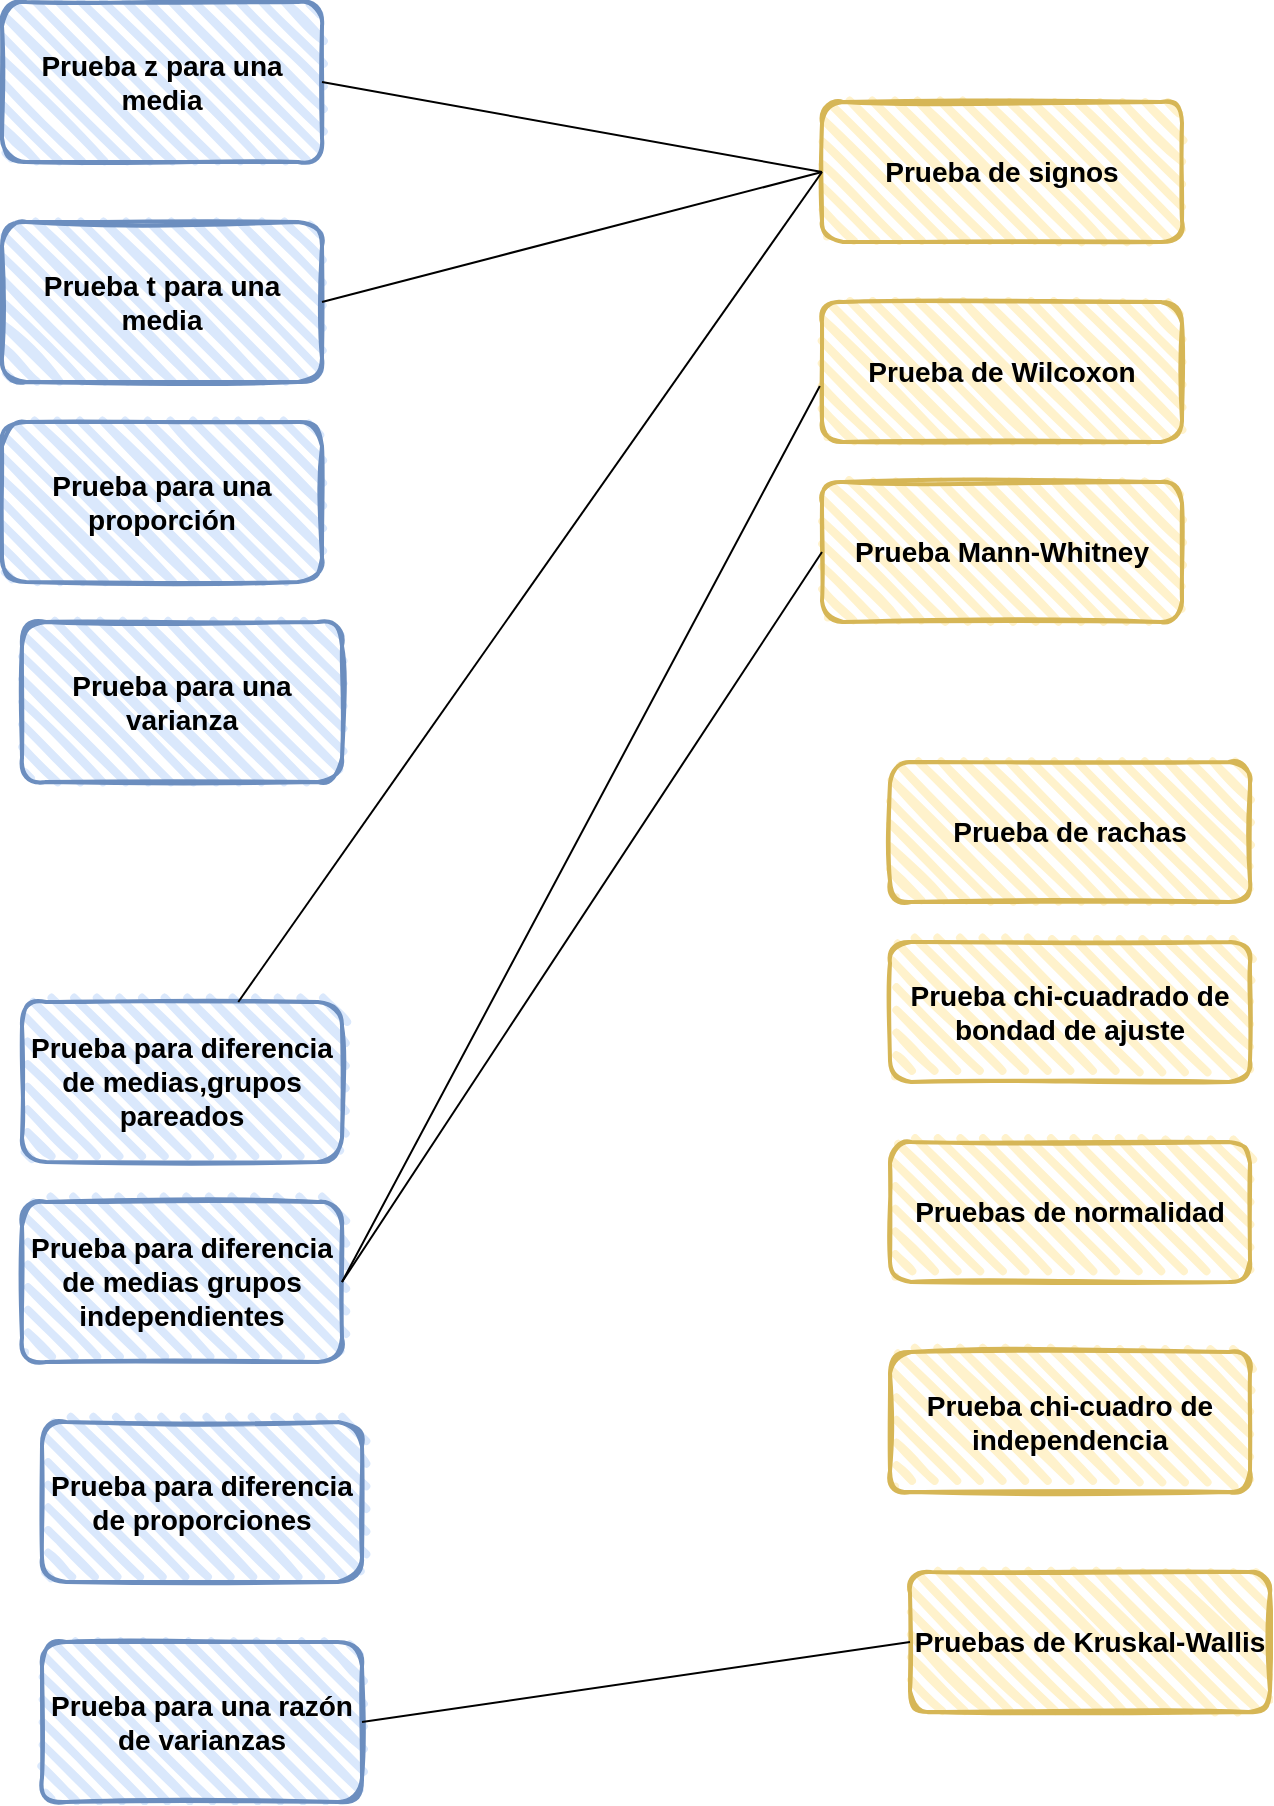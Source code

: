 <mxfile version="20.3.0" type="device"><diagram id="u7wlb7d1kZAvgJltn9Zd" name="Página-1"><mxGraphModel dx="1102" dy="905" grid="1" gridSize="10" guides="1" tooltips="1" connect="1" arrows="1" fold="1" page="1" pageScale="1" pageWidth="827" pageHeight="1169" math="0" shadow="0"><root><mxCell id="0"/><mxCell id="1" parent="0"/><mxCell id="dS_LdiTOeA7vo-iAdpYK-1" value="&lt;b&gt;&lt;font style=&quot;font-size: 14px;&quot;&gt;Prueba z para una media&lt;/font&gt;&lt;/b&gt;" style="rounded=1;whiteSpace=wrap;html=1;strokeWidth=2;fillWeight=4;hachureGap=8;hachureAngle=45;fillColor=#dae8fc;sketch=1;strokeColor=#6c8ebf;" vertex="1" parent="1"><mxGeometry x="50" y="150" width="160" height="80" as="geometry"/></mxCell><mxCell id="dS_LdiTOeA7vo-iAdpYK-2" value="&lt;b&gt;&lt;font style=&quot;font-size: 14px;&quot;&gt;Prueba t para una media&lt;/font&gt;&lt;/b&gt;" style="rounded=1;whiteSpace=wrap;html=1;strokeWidth=2;fillWeight=4;hachureGap=8;hachureAngle=45;fillColor=#dae8fc;sketch=1;strokeColor=#6c8ebf;" vertex="1" parent="1"><mxGeometry x="50" y="260" width="160" height="80" as="geometry"/></mxCell><mxCell id="dS_LdiTOeA7vo-iAdpYK-3" value="&lt;b&gt;&lt;font style=&quot;font-size: 14px;&quot;&gt;Prueba para una proporción&lt;/font&gt;&lt;/b&gt;" style="rounded=1;whiteSpace=wrap;html=1;strokeWidth=2;fillWeight=4;hachureGap=8;hachureAngle=45;fillColor=#dae8fc;sketch=1;strokeColor=#6c8ebf;" vertex="1" parent="1"><mxGeometry x="50" y="360" width="160" height="80" as="geometry"/></mxCell><mxCell id="dS_LdiTOeA7vo-iAdpYK-4" value="&lt;b&gt;&lt;font style=&quot;font-size: 14px;&quot;&gt;Prueba para una varianza&lt;/font&gt;&lt;/b&gt;" style="rounded=1;whiteSpace=wrap;html=1;strokeWidth=2;fillWeight=4;hachureGap=8;hachureAngle=45;fillColor=#dae8fc;sketch=1;strokeColor=#6c8ebf;" vertex="1" parent="1"><mxGeometry x="60" y="460" width="160" height="80" as="geometry"/></mxCell><mxCell id="dS_LdiTOeA7vo-iAdpYK-5" value="&lt;b&gt;&lt;font style=&quot;font-size: 14px;&quot;&gt;Prueba para diferencia de medias,grupos pareados&lt;/font&gt;&lt;/b&gt;" style="rounded=1;whiteSpace=wrap;html=1;strokeWidth=2;fillWeight=4;hachureGap=8;hachureAngle=45;fillColor=#dae8fc;sketch=1;strokeColor=#6c8ebf;" vertex="1" parent="1"><mxGeometry x="60" y="650" width="160" height="80" as="geometry"/></mxCell><mxCell id="dS_LdiTOeA7vo-iAdpYK-6" value="&lt;b&gt;&lt;font style=&quot;font-size: 14px;&quot;&gt;Prueba para diferencia de medias grupos independientes&lt;/font&gt;&lt;/b&gt;" style="rounded=1;whiteSpace=wrap;html=1;strokeWidth=2;fillWeight=4;hachureGap=8;hachureAngle=45;fillColor=#dae8fc;sketch=1;strokeColor=#6c8ebf;" vertex="1" parent="1"><mxGeometry x="60" y="750" width="160" height="80" as="geometry"/></mxCell><mxCell id="dS_LdiTOeA7vo-iAdpYK-7" value="&lt;b&gt;&lt;font style=&quot;font-size: 14px;&quot;&gt;Prueba para diferencia de proporciones&lt;/font&gt;&lt;/b&gt;" style="rounded=1;whiteSpace=wrap;html=1;strokeWidth=2;fillWeight=4;hachureGap=8;hachureAngle=45;fillColor=#dae8fc;sketch=1;strokeColor=#6c8ebf;" vertex="1" parent="1"><mxGeometry x="70" y="860" width="160" height="80" as="geometry"/></mxCell><mxCell id="dS_LdiTOeA7vo-iAdpYK-8" value="&lt;b&gt;&lt;font style=&quot;font-size: 14px;&quot;&gt;Prueba para una razón de varianzas&lt;/font&gt;&lt;/b&gt;" style="rounded=1;whiteSpace=wrap;html=1;strokeWidth=2;fillWeight=4;hachureGap=8;hachureAngle=45;fillColor=#dae8fc;sketch=1;strokeColor=#6c8ebf;" vertex="1" parent="1"><mxGeometry x="70" y="970" width="160" height="80" as="geometry"/></mxCell><mxCell id="dS_LdiTOeA7vo-iAdpYK-9" value="&lt;b&gt;&lt;font style=&quot;font-size: 14px;&quot;&gt;Prueba de signos&lt;/font&gt;&lt;/b&gt;" style="rounded=1;whiteSpace=wrap;html=1;strokeWidth=2;fillWeight=4;hachureGap=8;hachureAngle=45;fillColor=#fff2cc;sketch=1;strokeColor=#d6b656;" vertex="1" parent="1"><mxGeometry x="460" y="200" width="180" height="70" as="geometry"/></mxCell><mxCell id="dS_LdiTOeA7vo-iAdpYK-10" value="&lt;b&gt;&lt;font style=&quot;font-size: 14px;&quot;&gt;Prueba de Wilcoxon&lt;/font&gt;&lt;/b&gt;" style="rounded=1;whiteSpace=wrap;html=1;strokeWidth=2;fillWeight=4;hachureGap=8;hachureAngle=45;fillColor=#fff2cc;sketch=1;strokeColor=#d6b656;" vertex="1" parent="1"><mxGeometry x="460" y="300" width="180" height="70" as="geometry"/></mxCell><mxCell id="dS_LdiTOeA7vo-iAdpYK-11" value="&lt;b&gt;&lt;font style=&quot;font-size: 14px;&quot;&gt;Prueba Mann-Whitney&lt;/font&gt;&lt;/b&gt;" style="rounded=1;whiteSpace=wrap;html=1;strokeWidth=2;fillWeight=4;hachureGap=8;hachureAngle=45;fillColor=#fff2cc;sketch=1;strokeColor=#d6b656;" vertex="1" parent="1"><mxGeometry x="460" y="390" width="180" height="70" as="geometry"/></mxCell><mxCell id="dS_LdiTOeA7vo-iAdpYK-12" value="&lt;b&gt;&lt;font style=&quot;font-size: 14px;&quot;&gt;Prueba de rachas&lt;/font&gt;&lt;/b&gt;" style="rounded=1;whiteSpace=wrap;html=1;strokeWidth=2;fillWeight=4;hachureGap=8;hachureAngle=45;fillColor=#fff2cc;sketch=1;strokeColor=#d6b656;" vertex="1" parent="1"><mxGeometry x="494" y="530" width="180" height="70" as="geometry"/></mxCell><mxCell id="dS_LdiTOeA7vo-iAdpYK-13" value="&lt;b&gt;&lt;font style=&quot;font-size: 14px;&quot;&gt;Prueba chi-cuadrado de bondad de ajuste&lt;/font&gt;&lt;/b&gt;" style="rounded=1;whiteSpace=wrap;html=1;strokeWidth=2;fillWeight=4;hachureGap=8;hachureAngle=45;fillColor=#fff2cc;sketch=1;strokeColor=#d6b656;" vertex="1" parent="1"><mxGeometry x="494" y="620" width="180" height="70" as="geometry"/></mxCell><mxCell id="dS_LdiTOeA7vo-iAdpYK-14" value="&lt;b&gt;&lt;font style=&quot;font-size: 14px;&quot;&gt;Prueba chi-cuadro de independencia&lt;/font&gt;&lt;/b&gt;" style="rounded=1;whiteSpace=wrap;html=1;strokeWidth=2;fillWeight=4;hachureGap=8;hachureAngle=45;fillColor=#fff2cc;sketch=1;strokeColor=#d6b656;" vertex="1" parent="1"><mxGeometry x="494" y="825" width="180" height="70" as="geometry"/></mxCell><mxCell id="dS_LdiTOeA7vo-iAdpYK-15" value="&lt;b&gt;&lt;font style=&quot;font-size: 14px;&quot;&gt;Pruebas de normalidad&lt;/font&gt;&lt;/b&gt;" style="rounded=1;whiteSpace=wrap;html=1;strokeWidth=2;fillWeight=4;hachureGap=8;hachureAngle=45;fillColor=#fff2cc;sketch=1;strokeColor=#d6b656;" vertex="1" parent="1"><mxGeometry x="494" y="720" width="180" height="70" as="geometry"/></mxCell><mxCell id="dS_LdiTOeA7vo-iAdpYK-16" value="&lt;b&gt;&lt;font style=&quot;font-size: 14px;&quot;&gt;Pruebas de Kruskal-Wallis&lt;/font&gt;&lt;/b&gt;" style="rounded=1;whiteSpace=wrap;html=1;strokeWidth=2;fillWeight=4;hachureGap=8;hachureAngle=45;fillColor=#fff2cc;sketch=1;strokeColor=#d6b656;" vertex="1" parent="1"><mxGeometry x="504" y="935" width="180" height="70" as="geometry"/></mxCell><mxCell id="dS_LdiTOeA7vo-iAdpYK-17" value="" style="endArrow=none;html=1;rounded=0;fontSize=14;exitX=1;exitY=0.5;exitDx=0;exitDy=0;entryX=0;entryY=0.5;entryDx=0;entryDy=0;" edge="1" parent="1" source="dS_LdiTOeA7vo-iAdpYK-2" target="dS_LdiTOeA7vo-iAdpYK-9"><mxGeometry width="50" height="50" relative="1" as="geometry"><mxPoint x="390" y="730" as="sourcePoint"/><mxPoint x="440" y="680" as="targetPoint"/></mxGeometry></mxCell><mxCell id="dS_LdiTOeA7vo-iAdpYK-18" value="" style="endArrow=none;html=1;rounded=0;fontSize=14;exitX=1;exitY=0.5;exitDx=0;exitDy=0;entryX=0;entryY=0.5;entryDx=0;entryDy=0;" edge="1" parent="1" source="dS_LdiTOeA7vo-iAdpYK-1" target="dS_LdiTOeA7vo-iAdpYK-9"><mxGeometry width="50" height="50" relative="1" as="geometry"><mxPoint x="390" y="420" as="sourcePoint"/><mxPoint x="440" y="370" as="targetPoint"/></mxGeometry></mxCell><mxCell id="dS_LdiTOeA7vo-iAdpYK-19" value="" style="endArrow=none;html=1;rounded=0;fontSize=14;entryX=0;entryY=0.5;entryDx=0;entryDy=0;" edge="1" parent="1" source="dS_LdiTOeA7vo-iAdpYK-5" target="dS_LdiTOeA7vo-iAdpYK-9"><mxGeometry width="50" height="50" relative="1" as="geometry"><mxPoint x="390" y="680" as="sourcePoint"/><mxPoint x="440" y="630" as="targetPoint"/></mxGeometry></mxCell><mxCell id="dS_LdiTOeA7vo-iAdpYK-20" value="" style="endArrow=none;html=1;rounded=0;fontSize=14;exitX=1;exitY=0.5;exitDx=0;exitDy=0;entryX=-0.006;entryY=0.6;entryDx=0;entryDy=0;entryPerimeter=0;" edge="1" parent="1" source="dS_LdiTOeA7vo-iAdpYK-6" target="dS_LdiTOeA7vo-iAdpYK-10"><mxGeometry width="50" height="50" relative="1" as="geometry"><mxPoint x="390" y="620" as="sourcePoint"/><mxPoint x="440" y="570" as="targetPoint"/></mxGeometry></mxCell><mxCell id="dS_LdiTOeA7vo-iAdpYK-21" value="" style="endArrow=none;html=1;rounded=0;fontSize=14;exitX=1;exitY=0.5;exitDx=0;exitDy=0;entryX=0;entryY=0.5;entryDx=0;entryDy=0;" edge="1" parent="1" source="dS_LdiTOeA7vo-iAdpYK-6" target="dS_LdiTOeA7vo-iAdpYK-11"><mxGeometry width="50" height="50" relative="1" as="geometry"><mxPoint x="390" y="620" as="sourcePoint"/><mxPoint x="440" y="570" as="targetPoint"/></mxGeometry></mxCell><mxCell id="dS_LdiTOeA7vo-iAdpYK-22" value="" style="endArrow=none;html=1;rounded=0;fontSize=14;exitX=1;exitY=0.5;exitDx=0;exitDy=0;entryX=0;entryY=0.5;entryDx=0;entryDy=0;" edge="1" parent="1" source="dS_LdiTOeA7vo-iAdpYK-8" target="dS_LdiTOeA7vo-iAdpYK-16"><mxGeometry width="50" height="50" relative="1" as="geometry"><mxPoint x="390" y="730" as="sourcePoint"/><mxPoint x="420" y="810" as="targetPoint"/></mxGeometry></mxCell></root></mxGraphModel></diagram></mxfile>